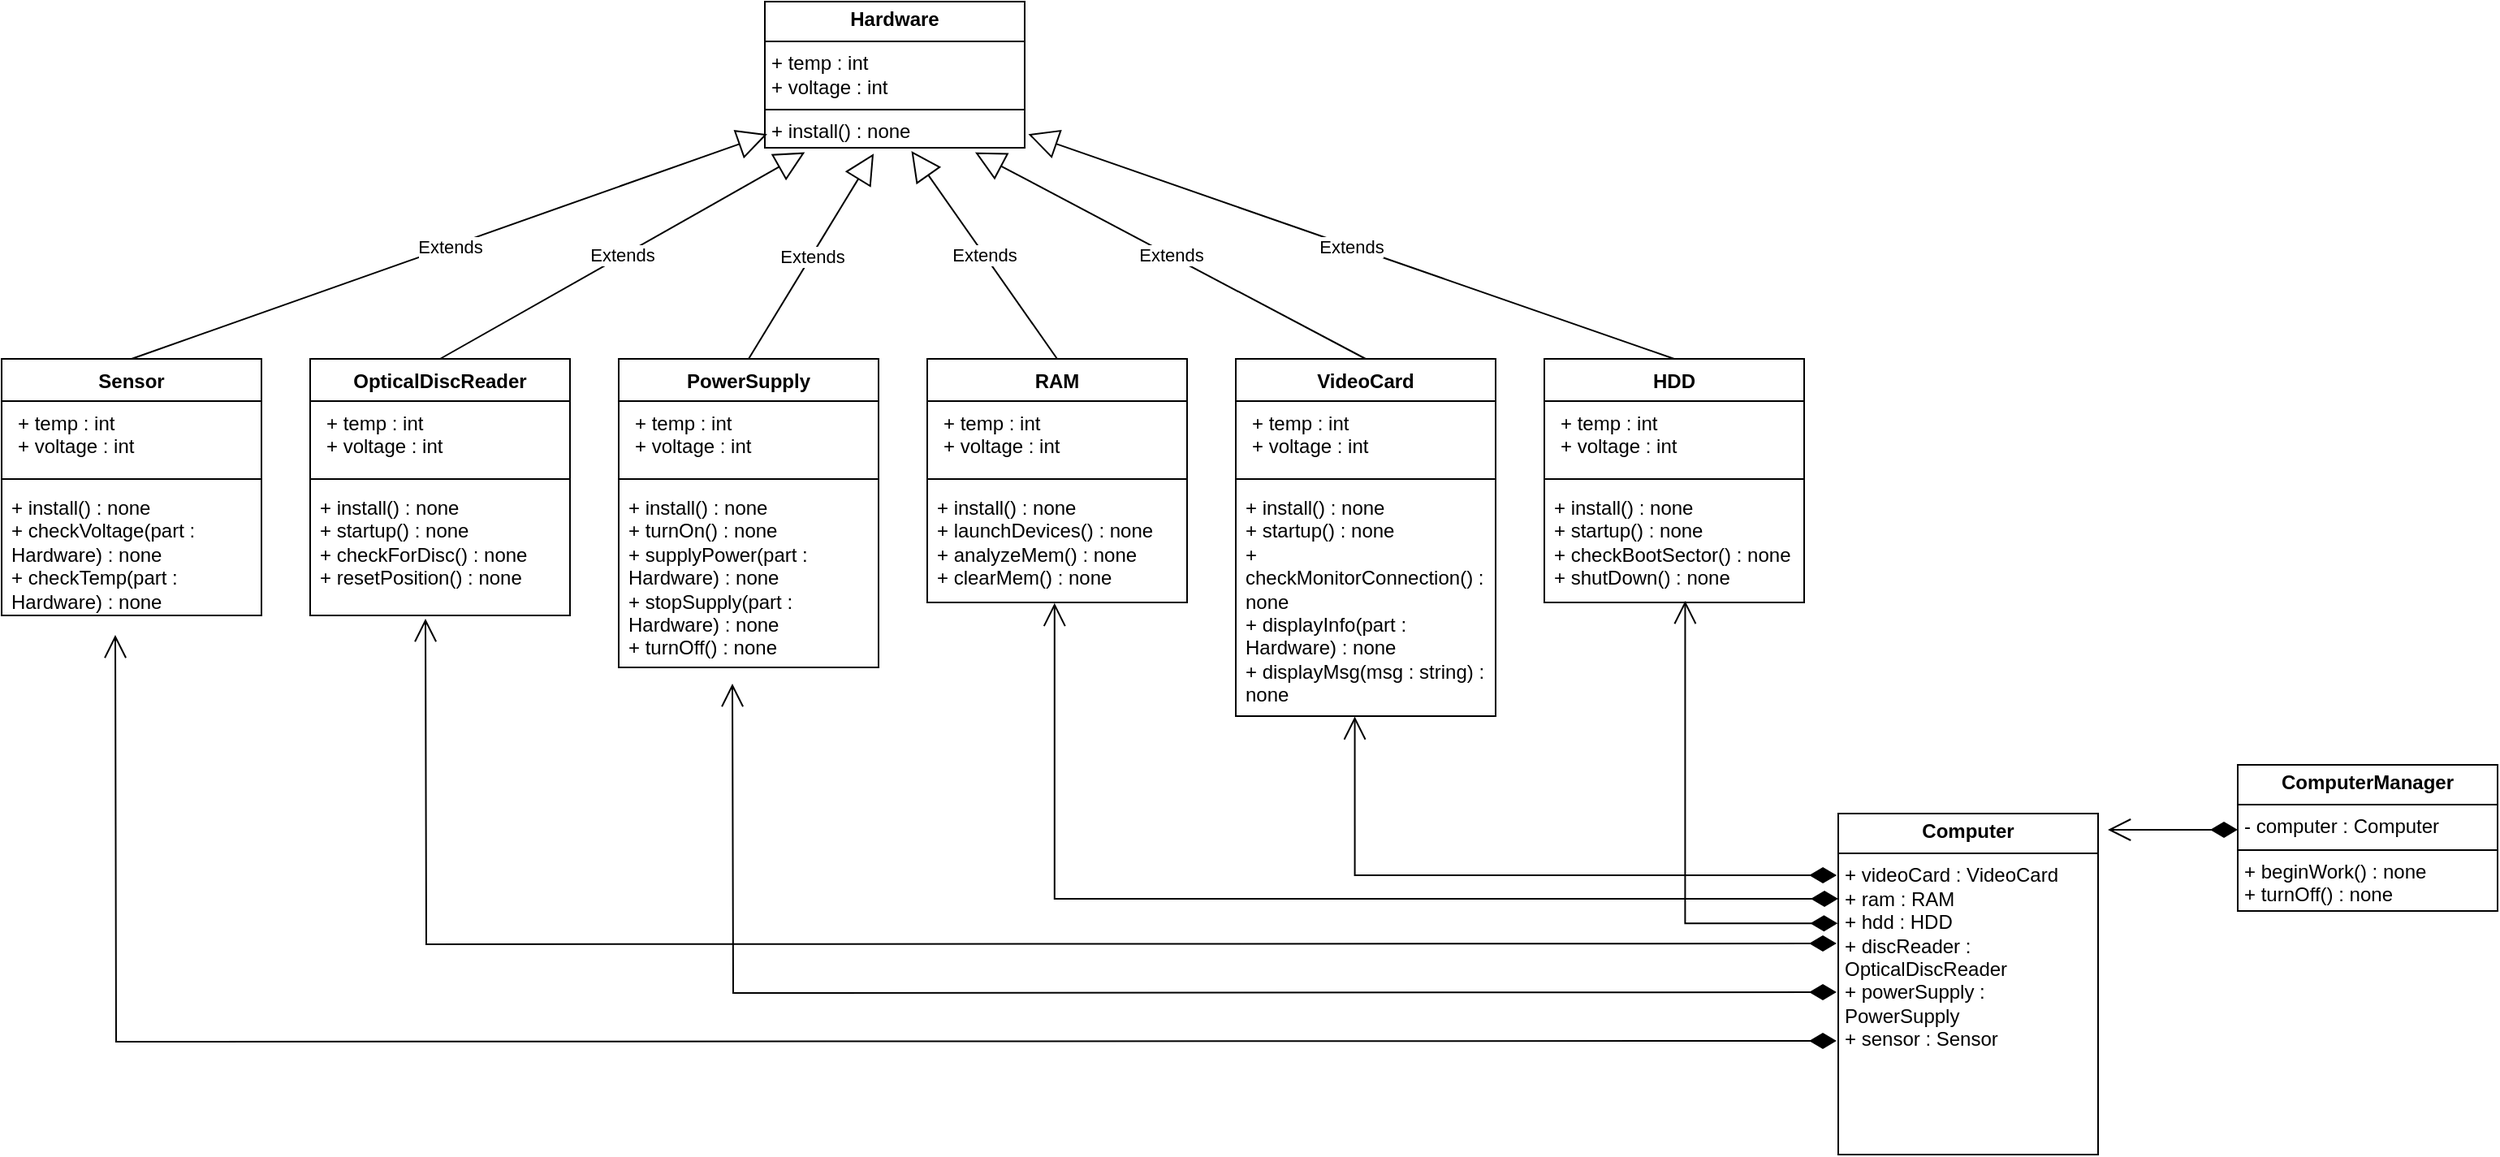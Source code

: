 <mxfile version="24.8.2">
  <diagram id="C5RBs43oDa-KdzZeNtuy" name="Page-1">
    <mxGraphModel dx="1195" dy="615" grid="1" gridSize="10" guides="1" tooltips="1" connect="1" arrows="1" fold="1" page="1" pageScale="1" pageWidth="827" pageHeight="1169" math="0" shadow="0">
      <root>
        <mxCell id="WIyWlLk6GJQsqaUBKTNV-0" />
        <mxCell id="WIyWlLk6GJQsqaUBKTNV-1" parent="WIyWlLk6GJQsqaUBKTNV-0" />
        <mxCell id="9exFyqGtmlUHITJt-sTk-0" value="VideoCard" style="swimlane;fontStyle=1;align=center;verticalAlign=top;childLayout=stackLayout;horizontal=1;startSize=26;horizontalStack=0;resizeParent=1;resizeParentMax=0;resizeLast=0;collapsible=1;marginBottom=0;whiteSpace=wrap;html=1;" parent="WIyWlLk6GJQsqaUBKTNV-1" vertex="1">
          <mxGeometry x="870" y="570" width="160" height="220" as="geometry" />
        </mxCell>
        <mxCell id="9exFyqGtmlUHITJt-sTk-1" value="&lt;p style=&quot;margin: 0px 0px 0px 4px;&quot;&gt;+ temp : int&lt;/p&gt;&lt;p style=&quot;margin: 0px 0px 0px 4px;&quot;&gt;+ voltage : int&lt;/p&gt;" style="text;strokeColor=none;fillColor=none;align=left;verticalAlign=top;spacingLeft=4;spacingRight=4;overflow=hidden;rotatable=0;points=[[0,0.5],[1,0.5]];portConstraint=eastwest;whiteSpace=wrap;html=1;" parent="9exFyqGtmlUHITJt-sTk-0" vertex="1">
          <mxGeometry y="26" width="160" height="44" as="geometry" />
        </mxCell>
        <mxCell id="9exFyqGtmlUHITJt-sTk-2" value="" style="line;strokeWidth=1;fillColor=none;align=left;verticalAlign=middle;spacingTop=-1;spacingLeft=3;spacingRight=3;rotatable=0;labelPosition=right;points=[];portConstraint=eastwest;strokeColor=inherit;" parent="9exFyqGtmlUHITJt-sTk-0" vertex="1">
          <mxGeometry y="70" width="160" height="8" as="geometry" />
        </mxCell>
        <mxCell id="9exFyqGtmlUHITJt-sTk-3" value="&lt;div&gt;+ install() :&amp;nbsp;&lt;span style=&quot;background-color: initial;&quot;&gt;none&lt;/span&gt;&lt;/div&gt;&lt;div&gt;+ startup() : none&lt;/div&gt;&lt;div&gt;+ checkMonitorConnection() : none&lt;/div&gt;&lt;div&gt;+ displayInfo(part : Hardware) : none&lt;/div&gt;&lt;div&gt;+ displayMsg(msg : string) : none&lt;/div&gt;&lt;div&gt;&lt;br&gt;&lt;div&gt;&lt;br&gt;&lt;/div&gt;&lt;/div&gt;" style="text;strokeColor=none;fillColor=none;align=left;verticalAlign=top;spacingLeft=4;spacingRight=4;overflow=hidden;rotatable=0;points=[[0,0.5],[1,0.5]];portConstraint=eastwest;whiteSpace=wrap;html=1;" parent="9exFyqGtmlUHITJt-sTk-0" vertex="1">
          <mxGeometry y="78" width="160" height="142" as="geometry" />
        </mxCell>
        <mxCell id="9exFyqGtmlUHITJt-sTk-8" value="&lt;p style=&quot;margin:0px;margin-top:4px;text-align:center;&quot;&gt;&lt;b&gt;Hardware&lt;/b&gt;&lt;/p&gt;&lt;hr size=&quot;1&quot; style=&quot;border-style:solid;&quot;&gt;&lt;p style=&quot;margin:0px;margin-left:4px;&quot;&gt;+ temp : int&lt;/p&gt;&lt;p style=&quot;margin:0px;margin-left:4px;&quot;&gt;+ voltage : int&lt;/p&gt;&lt;hr size=&quot;1&quot; style=&quot;border-style:solid;&quot;&gt;&lt;p style=&quot;margin:0px;margin-left:4px;&quot;&gt;+ install() :&amp;nbsp;&lt;span style=&quot;background-color: initial;&quot;&gt;none&lt;/span&gt;&lt;/p&gt;" style="verticalAlign=top;align=left;overflow=fill;html=1;whiteSpace=wrap;" parent="WIyWlLk6GJQsqaUBKTNV-1" vertex="1">
          <mxGeometry x="580" y="350" width="160" height="90" as="geometry" />
        </mxCell>
        <mxCell id="9exFyqGtmlUHITJt-sTk-9" value="RAM" style="swimlane;fontStyle=1;align=center;verticalAlign=top;childLayout=stackLayout;horizontal=1;startSize=26;horizontalStack=0;resizeParent=1;resizeParentMax=0;resizeLast=0;collapsible=1;marginBottom=0;whiteSpace=wrap;html=1;" parent="WIyWlLk6GJQsqaUBKTNV-1" vertex="1">
          <mxGeometry x="680" y="570" width="160" height="150" as="geometry" />
        </mxCell>
        <mxCell id="9exFyqGtmlUHITJt-sTk-10" value="&lt;p style=&quot;margin: 0px 0px 0px 4px;&quot;&gt;+ temp : int&lt;/p&gt;&lt;p style=&quot;margin: 0px 0px 0px 4px;&quot;&gt;+ voltage : int&lt;/p&gt;" style="text;strokeColor=none;fillColor=none;align=left;verticalAlign=top;spacingLeft=4;spacingRight=4;overflow=hidden;rotatable=0;points=[[0,0.5],[1,0.5]];portConstraint=eastwest;whiteSpace=wrap;html=1;" parent="9exFyqGtmlUHITJt-sTk-9" vertex="1">
          <mxGeometry y="26" width="160" height="44" as="geometry" />
        </mxCell>
        <mxCell id="9exFyqGtmlUHITJt-sTk-11" value="" style="line;strokeWidth=1;fillColor=none;align=left;verticalAlign=middle;spacingTop=-1;spacingLeft=3;spacingRight=3;rotatable=0;labelPosition=right;points=[];portConstraint=eastwest;strokeColor=inherit;" parent="9exFyqGtmlUHITJt-sTk-9" vertex="1">
          <mxGeometry y="70" width="160" height="8" as="geometry" />
        </mxCell>
        <mxCell id="9exFyqGtmlUHITJt-sTk-12" value="&lt;div&gt;+ install() :&amp;nbsp;&lt;span style=&quot;background-color: initial;&quot;&gt;none&lt;/span&gt;&lt;/div&gt;&lt;div&gt;+ launchDevices() : none&lt;/div&gt;&lt;div&gt;+ analyzeMem() : none&lt;/div&gt;&lt;div&gt;+ clearMem() : none&lt;/div&gt;" style="text;strokeColor=none;fillColor=none;align=left;verticalAlign=top;spacingLeft=4;spacingRight=4;overflow=hidden;rotatable=0;points=[[0,0.5],[1,0.5]];portConstraint=eastwest;whiteSpace=wrap;html=1;" parent="9exFyqGtmlUHITJt-sTk-9" vertex="1">
          <mxGeometry y="78" width="160" height="72" as="geometry" />
        </mxCell>
        <mxCell id="9exFyqGtmlUHITJt-sTk-13" value="HDD&lt;span style=&quot;color: rgba(0, 0, 0, 0); font-family: monospace; font-size: 0px; font-weight: 400; text-align: start; text-wrap-mode: nowrap;&quot;&gt;%3CmxGraphModel%3E%3Croot%3E%3CmxCell%20id%3D%220%22%2F%3E%3CmxCell%20id%3D%221%22%20parent%3D%220%22%2F%3E%3CmxCell%20id%3D%222%22%20value%3D%22RAM%22%20style%3D%22swimlane%3BfontStyle%3D1%3Balign%3Dcenter%3BverticalAlign%3Dtop%3BchildLayout%3DstackLayout%3Bhorizontal%3D1%3BstartSize%3D26%3BhorizontalStack%3D0%3BresizeParent%3D1%3BresizeParentMax%3D0%3BresizeLast%3D0%3Bcollapsible%3D1%3BmarginBottom%3D0%3BwhiteSpace%3Dwrap%3Bhtml%3D1%3B%22%20vertex%3D%221%22%20parent%3D%221%22%3E%3CmxGeometry%20x%3D%22530%22%20y%3D%22230%22%20width%3D%22160%22%20height%3D%2286%22%20as%3D%22geometry%22%2F%3E%3C%2FmxCell%3E%3CmxCell%20id%3D%223%22%20value%3D%22%2B%20field%3A%20type%22%20style%3D%22text%3BstrokeColor%3Dnone%3BfillColor%3Dnone%3Balign%3Dleft%3BverticalAlign%3Dtop%3BspacingLeft%3D4%3BspacingRight%3D4%3Boverflow%3Dhidden%3Brotatable%3D0%3Bpoints%3D%5B%5B0%2C0.5%5D%2C%5B1%2C0.5%5D%5D%3BportConstraint%3Deastwest%3BwhiteSpace%3Dwrap%3Bhtml%3D1%3B%22%20vertex%3D%221%22%20parent%3D%222%22%3E%3CmxGeometry%20y%3D%2226%22%20width%3D%22160%22%20height%3D%2226%22%20as%3D%22geometry%22%2F%3E%3C%2FmxCell%3E%3CmxCell%20id%3D%224%22%20value%3D%22%22%20style%3D%22line%3BstrokeWidth%3D1%3BfillColor%3Dnone%3Balign%3Dleft%3BverticalAlign%3Dmiddle%3BspacingTop%3D-1%3BspacingLeft%3D3%3BspacingRight%3D3%3Brotatable%3D0%3BlabelPosition%3Dright%3Bpoints%3D%5B%5D%3BportConstraint%3Deastwest%3BstrokeColor%3Dinherit%3B%22%20vertex%3D%221%22%20parent%3D%222%22%3E%3CmxGeometry%20y%3D%2252%22%20width%3D%22160%22%20height%3D%228%22%20as%3D%22geometry%22%2F%3E%3C%2FmxCell%3E%3CmxCell%20id%3D%225%22%20value%3D%22%2B%20Create()%20%3A%20string%22%20style%3D%22text%3BstrokeColor%3Dnone%3BfillColor%3Dnone%3Balign%3Dleft%3BverticalAlign%3Dtop%3BspacingLeft%3D4%3BspacingRight%3D4%3Boverflow%3Dhidden%3Brotatable%3D0%3Bpoints%3D%5B%5B0%2C0.5%5D%2C%5B1%2C0.5%5D%5D%3BportConstraint%3Deastwest%3BwhiteSpace%3Dwrap%3Bhtml%3D1%3B%22%20vertex%3D%221%22%20parent%3D%222%22%3E%3CmxGeometry%20y%3D%2260%22%20width%3D%22160%22%20height%3D%2226%22%20as%3D%22geometry%22%2F%3E%3C%2FmxCell%3E%3C%2Froot%3E%3C%2FmxGraphModel%3E&lt;/span&gt;" style="swimlane;fontStyle=1;align=center;verticalAlign=top;childLayout=stackLayout;horizontal=1;startSize=26;horizontalStack=0;resizeParent=1;resizeParentMax=0;resizeLast=0;collapsible=1;marginBottom=0;whiteSpace=wrap;html=1;" parent="WIyWlLk6GJQsqaUBKTNV-1" vertex="1">
          <mxGeometry x="1060" y="570" width="160" height="150" as="geometry" />
        </mxCell>
        <mxCell id="9exFyqGtmlUHITJt-sTk-14" value="&lt;p style=&quot;margin: 0px 0px 0px 4px;&quot;&gt;+ temp : int&lt;/p&gt;&lt;p style=&quot;margin: 0px 0px 0px 4px;&quot;&gt;+ voltage : int&lt;/p&gt;" style="text;strokeColor=none;fillColor=none;align=left;verticalAlign=top;spacingLeft=4;spacingRight=4;overflow=hidden;rotatable=0;points=[[0,0.5],[1,0.5]];portConstraint=eastwest;whiteSpace=wrap;html=1;" parent="9exFyqGtmlUHITJt-sTk-13" vertex="1">
          <mxGeometry y="26" width="160" height="44" as="geometry" />
        </mxCell>
        <mxCell id="9exFyqGtmlUHITJt-sTk-15" value="" style="line;strokeWidth=1;fillColor=none;align=left;verticalAlign=middle;spacingTop=-1;spacingLeft=3;spacingRight=3;rotatable=0;labelPosition=right;points=[];portConstraint=eastwest;strokeColor=inherit;" parent="9exFyqGtmlUHITJt-sTk-13" vertex="1">
          <mxGeometry y="70" width="160" height="8" as="geometry" />
        </mxCell>
        <mxCell id="9exFyqGtmlUHITJt-sTk-16" value="&lt;div&gt;+ install() :&amp;nbsp;&lt;span style=&quot;background-color: initial;&quot;&gt;none&lt;/span&gt;&lt;/div&gt;&lt;div&gt;+ startup() : none&lt;/div&gt;&lt;div&gt;+ checkBootSector() : none&lt;/div&gt;&lt;div&gt;+ shutDown() : none&lt;/div&gt;" style="text;strokeColor=none;fillColor=none;align=left;verticalAlign=top;spacingLeft=4;spacingRight=4;overflow=hidden;rotatable=0;points=[[0,0.5],[1,0.5]];portConstraint=eastwest;whiteSpace=wrap;html=1;" parent="9exFyqGtmlUHITJt-sTk-13" vertex="1">
          <mxGeometry y="78" width="160" height="72" as="geometry" />
        </mxCell>
        <mxCell id="9exFyqGtmlUHITJt-sTk-17" value="OpticalDiscReader" style="swimlane;fontStyle=1;align=center;verticalAlign=top;childLayout=stackLayout;horizontal=1;startSize=26;horizontalStack=0;resizeParent=1;resizeParentMax=0;resizeLast=0;collapsible=1;marginBottom=0;whiteSpace=wrap;html=1;" parent="WIyWlLk6GJQsqaUBKTNV-1" vertex="1">
          <mxGeometry x="300" y="570" width="160" height="158" as="geometry" />
        </mxCell>
        <mxCell id="9exFyqGtmlUHITJt-sTk-18" value="&lt;p style=&quot;margin: 0px 0px 0px 4px;&quot;&gt;+ temp : int&lt;/p&gt;&lt;p style=&quot;margin: 0px 0px 0px 4px;&quot;&gt;+ voltage : int&lt;/p&gt;" style="text;strokeColor=none;fillColor=none;align=left;verticalAlign=top;spacingLeft=4;spacingRight=4;overflow=hidden;rotatable=0;points=[[0,0.5],[1,0.5]];portConstraint=eastwest;whiteSpace=wrap;html=1;" parent="9exFyqGtmlUHITJt-sTk-17" vertex="1">
          <mxGeometry y="26" width="160" height="44" as="geometry" />
        </mxCell>
        <mxCell id="9exFyqGtmlUHITJt-sTk-19" value="" style="line;strokeWidth=1;fillColor=none;align=left;verticalAlign=middle;spacingTop=-1;spacingLeft=3;spacingRight=3;rotatable=0;labelPosition=right;points=[];portConstraint=eastwest;strokeColor=inherit;" parent="9exFyqGtmlUHITJt-sTk-17" vertex="1">
          <mxGeometry y="70" width="160" height="8" as="geometry" />
        </mxCell>
        <mxCell id="9exFyqGtmlUHITJt-sTk-20" value="&lt;div&gt;+ install() : none&lt;/div&gt;&lt;div&gt;+ startup() : none&lt;/div&gt;&lt;div&gt;+ checkForDisc() : none&lt;/div&gt;&lt;div&gt;+ resetPosition() : none&lt;/div&gt;" style="text;strokeColor=none;fillColor=none;align=left;verticalAlign=top;spacingLeft=4;spacingRight=4;overflow=hidden;rotatable=0;points=[[0,0.5],[1,0.5]];portConstraint=eastwest;whiteSpace=wrap;html=1;" parent="9exFyqGtmlUHITJt-sTk-17" vertex="1">
          <mxGeometry y="78" width="160" height="80" as="geometry" />
        </mxCell>
        <mxCell id="9exFyqGtmlUHITJt-sTk-21" value="PowerSupply" style="swimlane;fontStyle=1;align=center;verticalAlign=top;childLayout=stackLayout;horizontal=1;startSize=26;horizontalStack=0;resizeParent=1;resizeParentMax=0;resizeLast=0;collapsible=1;marginBottom=0;whiteSpace=wrap;html=1;" parent="WIyWlLk6GJQsqaUBKTNV-1" vertex="1">
          <mxGeometry x="490" y="570" width="160" height="190" as="geometry" />
        </mxCell>
        <mxCell id="9exFyqGtmlUHITJt-sTk-22" value="&lt;p style=&quot;margin: 0px 0px 0px 4px;&quot;&gt;+ temp : int&lt;/p&gt;&lt;p style=&quot;margin: 0px 0px 0px 4px;&quot;&gt;+ voltage : int&lt;/p&gt;" style="text;strokeColor=none;fillColor=none;align=left;verticalAlign=top;spacingLeft=4;spacingRight=4;overflow=hidden;rotatable=0;points=[[0,0.5],[1,0.5]];portConstraint=eastwest;whiteSpace=wrap;html=1;" parent="9exFyqGtmlUHITJt-sTk-21" vertex="1">
          <mxGeometry y="26" width="160" height="44" as="geometry" />
        </mxCell>
        <mxCell id="9exFyqGtmlUHITJt-sTk-23" value="" style="line;strokeWidth=1;fillColor=none;align=left;verticalAlign=middle;spacingTop=-1;spacingLeft=3;spacingRight=3;rotatable=0;labelPosition=right;points=[];portConstraint=eastwest;strokeColor=inherit;" parent="9exFyqGtmlUHITJt-sTk-21" vertex="1">
          <mxGeometry y="70" width="160" height="8" as="geometry" />
        </mxCell>
        <mxCell id="9exFyqGtmlUHITJt-sTk-24" value="+ install() : none&lt;div&gt;&lt;div&gt;+ turnOn() : none&lt;/div&gt;&lt;div&gt;+ supplyPower(part : Hardware) : none&lt;/div&gt;&lt;div&gt;+ stopSupply(part : Hardware) : none&lt;/div&gt;&lt;div&gt;+ turnOff() : none&lt;/div&gt;&lt;/div&gt;" style="text;strokeColor=none;fillColor=none;align=left;verticalAlign=top;spacingLeft=4;spacingRight=4;overflow=hidden;rotatable=0;points=[[0,0.5],[1,0.5]];portConstraint=eastwest;whiteSpace=wrap;html=1;" parent="9exFyqGtmlUHITJt-sTk-21" vertex="1">
          <mxGeometry y="78" width="160" height="112" as="geometry" />
        </mxCell>
        <mxCell id="9exFyqGtmlUHITJt-sTk-25" value="Sensor" style="swimlane;fontStyle=1;align=center;verticalAlign=top;childLayout=stackLayout;horizontal=1;startSize=26;horizontalStack=0;resizeParent=1;resizeParentMax=0;resizeLast=0;collapsible=1;marginBottom=0;whiteSpace=wrap;html=1;" parent="WIyWlLk6GJQsqaUBKTNV-1" vertex="1">
          <mxGeometry x="110" y="570" width="160" height="158" as="geometry" />
        </mxCell>
        <mxCell id="9exFyqGtmlUHITJt-sTk-26" value="&lt;p style=&quot;margin: 0px 0px 0px 4px;&quot;&gt;+ temp : int&lt;/p&gt;&lt;p style=&quot;margin: 0px 0px 0px 4px;&quot;&gt;+ voltage : int&lt;/p&gt;" style="text;strokeColor=none;fillColor=none;align=left;verticalAlign=top;spacingLeft=4;spacingRight=4;overflow=hidden;rotatable=0;points=[[0,0.5],[1,0.5]];portConstraint=eastwest;whiteSpace=wrap;html=1;" parent="9exFyqGtmlUHITJt-sTk-25" vertex="1">
          <mxGeometry y="26" width="160" height="44" as="geometry" />
        </mxCell>
        <mxCell id="9exFyqGtmlUHITJt-sTk-27" value="" style="line;strokeWidth=1;fillColor=none;align=left;verticalAlign=middle;spacingTop=-1;spacingLeft=3;spacingRight=3;rotatable=0;labelPosition=right;points=[];portConstraint=eastwest;strokeColor=inherit;" parent="9exFyqGtmlUHITJt-sTk-25" vertex="1">
          <mxGeometry y="70" width="160" height="8" as="geometry" />
        </mxCell>
        <mxCell id="9exFyqGtmlUHITJt-sTk-28" value="&lt;div&gt;+ install() : none&lt;/div&gt;&lt;div&gt;+ checkVoltage(&lt;span style=&quot;background-color: initial;&quot;&gt;part : Hardware&lt;/span&gt;&lt;span style=&quot;background-color: initial;&quot;&gt;) : none&lt;/span&gt;&lt;/div&gt;&lt;div&gt;+ checkTemp(part : Hardware) : none&lt;/div&gt;&lt;div&gt;&lt;br&gt;&lt;/div&gt;" style="text;strokeColor=none;fillColor=none;align=left;verticalAlign=top;spacingLeft=4;spacingRight=4;overflow=hidden;rotatable=0;points=[[0,0.5],[1,0.5]];portConstraint=eastwest;whiteSpace=wrap;html=1;" parent="9exFyqGtmlUHITJt-sTk-25" vertex="1">
          <mxGeometry y="78" width="160" height="80" as="geometry" />
        </mxCell>
        <mxCell id="9exFyqGtmlUHITJt-sTk-29" value="Extends" style="endArrow=block;endSize=16;endFill=0;html=1;rounded=0;exitX=0.5;exitY=0;exitDx=0;exitDy=0;entryX=0.419;entryY=1.04;entryDx=0;entryDy=0;entryPerimeter=0;" parent="WIyWlLk6GJQsqaUBKTNV-1" source="9exFyqGtmlUHITJt-sTk-21" target="9exFyqGtmlUHITJt-sTk-8" edge="1">
          <mxGeometry width="160" relative="1" as="geometry">
            <mxPoint x="600" y="510" as="sourcePoint" />
            <mxPoint x="570" y="500" as="targetPoint" />
          </mxGeometry>
        </mxCell>
        <mxCell id="9exFyqGtmlUHITJt-sTk-30" value="Extends" style="endArrow=block;endSize=16;endFill=0;html=1;rounded=0;exitX=0.5;exitY=0;exitDx=0;exitDy=0;entryX=0.154;entryY=1.031;entryDx=0;entryDy=0;entryPerimeter=0;" parent="WIyWlLk6GJQsqaUBKTNV-1" source="9exFyqGtmlUHITJt-sTk-17" target="9exFyqGtmlUHITJt-sTk-8" edge="1">
          <mxGeometry width="160" relative="1" as="geometry">
            <mxPoint x="379.5" y="560" as="sourcePoint" />
            <mxPoint x="379.5" y="490" as="targetPoint" />
          </mxGeometry>
        </mxCell>
        <mxCell id="9exFyqGtmlUHITJt-sTk-31" value="Extends" style="endArrow=block;endSize=16;endFill=0;html=1;rounded=0;exitX=0.5;exitY=0;exitDx=0;exitDy=0;entryX=0.009;entryY=0.907;entryDx=0;entryDy=0;entryPerimeter=0;" parent="WIyWlLk6GJQsqaUBKTNV-1" source="9exFyqGtmlUHITJt-sTk-25" target="9exFyqGtmlUHITJt-sTk-8" edge="1">
          <mxGeometry width="160" relative="1" as="geometry">
            <mxPoint x="189.5" y="560" as="sourcePoint" />
            <mxPoint x="570" y="430" as="targetPoint" />
          </mxGeometry>
        </mxCell>
        <mxCell id="9exFyqGtmlUHITJt-sTk-32" value="Extends" style="endArrow=block;endSize=16;endFill=0;html=1;rounded=0;exitX=0.5;exitY=0;exitDx=0;exitDy=0;entryX=0.564;entryY=1.022;entryDx=0;entryDy=0;entryPerimeter=0;" parent="WIyWlLk6GJQsqaUBKTNV-1" source="9exFyqGtmlUHITJt-sTk-9" target="9exFyqGtmlUHITJt-sTk-8" edge="1">
          <mxGeometry width="160" relative="1" as="geometry">
            <mxPoint x="759.5" y="550" as="sourcePoint" />
            <mxPoint x="759.5" y="480" as="targetPoint" />
          </mxGeometry>
        </mxCell>
        <mxCell id="9exFyqGtmlUHITJt-sTk-33" value="Extends" style="endArrow=block;endSize=16;endFill=0;html=1;rounded=0;exitX=0.5;exitY=0;exitDx=0;exitDy=0;entryX=0.809;entryY=1.031;entryDx=0;entryDy=0;entryPerimeter=0;" parent="WIyWlLk6GJQsqaUBKTNV-1" source="9exFyqGtmlUHITJt-sTk-0" target="9exFyqGtmlUHITJt-sTk-8" edge="1">
          <mxGeometry width="160" relative="1" as="geometry">
            <mxPoint x="949.5" y="550" as="sourcePoint" />
            <mxPoint x="949.5" y="480" as="targetPoint" />
          </mxGeometry>
        </mxCell>
        <mxCell id="9exFyqGtmlUHITJt-sTk-34" value="Extends" style="endArrow=block;endSize=16;endFill=0;html=1;rounded=0;exitX=0.5;exitY=0;exitDx=0;exitDy=0;entryX=1.014;entryY=0.907;entryDx=0;entryDy=0;entryPerimeter=0;" parent="WIyWlLk6GJQsqaUBKTNV-1" source="9exFyqGtmlUHITJt-sTk-13" target="9exFyqGtmlUHITJt-sTk-8" edge="1">
          <mxGeometry width="160" relative="1" as="geometry">
            <mxPoint x="1139.5" y="530" as="sourcePoint" />
            <mxPoint x="1139.5" y="460" as="targetPoint" />
          </mxGeometry>
        </mxCell>
        <mxCell id="qk-RCnCVKgV35q1OOZrF-0" value="&lt;p style=&quot;margin:0px;margin-top:4px;text-align:center;&quot;&gt;&lt;b&gt;Computer&lt;/b&gt;&lt;/p&gt;&lt;hr size=&quot;1&quot; style=&quot;border-style:solid;&quot;&gt;&lt;p style=&quot;margin:0px;margin-left:4px;&quot;&gt;+ videoCard : VideoCard&lt;/p&gt;&lt;p style=&quot;margin:0px;margin-left:4px;&quot;&gt;+ ram : RAM&lt;/p&gt;&lt;p style=&quot;margin:0px;margin-left:4px;&quot;&gt;+ hdd : HDD&lt;/p&gt;&lt;p style=&quot;margin:0px;margin-left:4px;&quot;&gt;+ discReader : OpticalDiscReader&lt;/p&gt;&lt;p style=&quot;margin:0px;margin-left:4px;&quot;&gt;+ powerSupply : PowerSupply&lt;/p&gt;&lt;p style=&quot;margin:0px;margin-left:4px;&quot;&gt;+ sensor : Sensor&lt;/p&gt;&lt;p style=&quot;margin:0px;margin-left:4px;&quot;&gt;&lt;br&gt;&lt;/p&gt;" style="verticalAlign=top;align=left;overflow=fill;html=1;whiteSpace=wrap;" parent="WIyWlLk6GJQsqaUBKTNV-1" vertex="1">
          <mxGeometry x="1241" y="850" width="160" height="210" as="geometry" />
        </mxCell>
        <mxCell id="qk-RCnCVKgV35q1OOZrF-1" value="&lt;p style=&quot;margin:0px;margin-top:4px;text-align:center;&quot;&gt;&lt;b&gt;ComputerManager&lt;/b&gt;&lt;/p&gt;&lt;hr size=&quot;1&quot; style=&quot;border-style:solid;&quot;&gt;&lt;p style=&quot;margin:0px;margin-left:4px;&quot;&gt;- computer : Computer&lt;/p&gt;&lt;hr size=&quot;1&quot; style=&quot;border-style:solid;&quot;&gt;&lt;p style=&quot;margin:0px;margin-left:4px;&quot;&gt;+ beginWork() : none&lt;/p&gt;&lt;p style=&quot;margin:0px;margin-left:4px;&quot;&gt;&lt;span style=&quot;background-color: initial;&quot;&gt;+ turnOff() : none&amp;nbsp;&lt;/span&gt;&lt;/p&gt;" style="verticalAlign=top;align=left;overflow=fill;html=1;whiteSpace=wrap;" parent="WIyWlLk6GJQsqaUBKTNV-1" vertex="1">
          <mxGeometry x="1487" y="820" width="160" height="90" as="geometry" />
        </mxCell>
        <mxCell id="qk-RCnCVKgV35q1OOZrF-2" value="" style="endArrow=open;html=1;endSize=12;startArrow=diamondThin;startSize=14;startFill=1;edgeStyle=orthogonalEdgeStyle;align=left;verticalAlign=bottom;rounded=0;exitX=0;exitY=0.444;exitDx=0;exitDy=0;exitPerimeter=0;" parent="WIyWlLk6GJQsqaUBKTNV-1" source="qk-RCnCVKgV35q1OOZrF-1" edge="1">
          <mxGeometry x="-1" y="3" relative="1" as="geometry">
            <mxPoint x="1147" y="890" as="sourcePoint" />
            <mxPoint x="1407" y="860" as="targetPoint" />
          </mxGeometry>
        </mxCell>
        <mxCell id="qk-RCnCVKgV35q1OOZrF-3" value="" style="endArrow=open;html=1;endSize=12;startArrow=diamondThin;startSize=14;startFill=1;edgeStyle=orthogonalEdgeStyle;align=left;verticalAlign=bottom;rounded=0;entryX=0.542;entryY=0.986;entryDx=0;entryDy=0;entryPerimeter=0;exitX=-0.002;exitY=0.322;exitDx=0;exitDy=0;exitPerimeter=0;" parent="WIyWlLk6GJQsqaUBKTNV-1" source="qk-RCnCVKgV35q1OOZrF-0" target="9exFyqGtmlUHITJt-sTk-16" edge="1">
          <mxGeometry x="-1" y="3" relative="1" as="geometry">
            <mxPoint x="1051" y="940" as="sourcePoint" />
            <mxPoint x="1210" y="940" as="targetPoint" />
          </mxGeometry>
        </mxCell>
        <mxCell id="qk-RCnCVKgV35q1OOZrF-5" value="" style="endArrow=open;html=1;endSize=12;startArrow=diamondThin;startSize=14;startFill=1;edgeStyle=orthogonalEdgeStyle;align=left;verticalAlign=bottom;rounded=0;exitX=-0.006;exitY=0.181;exitDx=0;exitDy=0;exitPerimeter=0;entryX=0.458;entryY=1.002;entryDx=0;entryDy=0;entryPerimeter=0;" parent="WIyWlLk6GJQsqaUBKTNV-1" source="qk-RCnCVKgV35q1OOZrF-0" target="9exFyqGtmlUHITJt-sTk-3" edge="1">
          <mxGeometry x="-1" y="3" relative="1" as="geometry">
            <mxPoint x="1204" y="959" as="sourcePoint" />
            <mxPoint x="940" y="870" as="targetPoint" />
          </mxGeometry>
        </mxCell>
        <mxCell id="qk-RCnCVKgV35q1OOZrF-6" value="" style="endArrow=open;html=1;endSize=12;startArrow=diamondThin;startSize=14;startFill=1;edgeStyle=orthogonalEdgeStyle;align=left;verticalAlign=bottom;rounded=0;" parent="WIyWlLk6GJQsqaUBKTNV-1" edge="1">
          <mxGeometry x="-1" y="3" relative="1" as="geometry">
            <mxPoint x="1240" y="930" as="sourcePoint" />
            <mxPoint x="371" y="730" as="targetPoint" />
          </mxGeometry>
        </mxCell>
        <mxCell id="qk-RCnCVKgV35q1OOZrF-7" value="" style="endArrow=open;html=1;endSize=12;startArrow=diamondThin;startSize=14;startFill=1;edgeStyle=orthogonalEdgeStyle;align=left;verticalAlign=bottom;rounded=0;" parent="WIyWlLk6GJQsqaUBKTNV-1" edge="1">
          <mxGeometry x="-1" y="3" relative="1" as="geometry">
            <mxPoint x="1240" y="960" as="sourcePoint" />
            <mxPoint x="560" y="770" as="targetPoint" />
          </mxGeometry>
        </mxCell>
        <mxCell id="qk-RCnCVKgV35q1OOZrF-8" value="" style="endArrow=open;html=1;endSize=12;startArrow=diamondThin;startSize=14;startFill=1;edgeStyle=orthogonalEdgeStyle;align=left;verticalAlign=bottom;rounded=0;" parent="WIyWlLk6GJQsqaUBKTNV-1" edge="1">
          <mxGeometry x="-1" y="3" relative="1" as="geometry">
            <mxPoint x="1240" y="990" as="sourcePoint" />
            <mxPoint x="180" y="740" as="targetPoint" />
          </mxGeometry>
        </mxCell>
        <mxCell id="qk-RCnCVKgV35q1OOZrF-9" value="" style="endArrow=open;html=1;endSize=12;startArrow=diamondThin;startSize=14;startFill=1;edgeStyle=orthogonalEdgeStyle;align=left;verticalAlign=bottom;rounded=0;exitX=0;exitY=0.25;exitDx=0;exitDy=0;entryX=0.49;entryY=1.006;entryDx=0;entryDy=0;entryPerimeter=0;" parent="WIyWlLk6GJQsqaUBKTNV-1" source="qk-RCnCVKgV35q1OOZrF-0" target="9exFyqGtmlUHITJt-sTk-12" edge="1">
          <mxGeometry x="-1" y="3" relative="1" as="geometry">
            <mxPoint x="1230" y="900" as="sourcePoint" />
            <mxPoint x="1000" y="910" as="targetPoint" />
          </mxGeometry>
        </mxCell>
      </root>
    </mxGraphModel>
  </diagram>
</mxfile>
